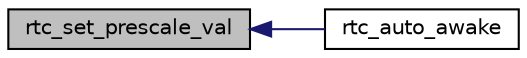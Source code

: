 digraph "rtc_set_prescale_val"
{
  edge [fontname="Helvetica",fontsize="10",labelfontname="Helvetica",labelfontsize="10"];
  node [fontname="Helvetica",fontsize="10",shape=record];
  rankdir="LR";
  Node1 [label="rtc_set_prescale_val",height=0.2,width=0.4,color="black", fillcolor="grey75", style="filled", fontcolor="black"];
  Node1 -> Node2 [dir="back",color="midnightblue",fontsize="10",style="solid",fontname="Helvetica"];
  Node2 [label="rtc_auto_awake",height=0.2,width=0.4,color="black", fillcolor="white", style="filled",URL="$group__rtc__file.html#ga7693c69c9ff726487720b12576a20968"];
}

